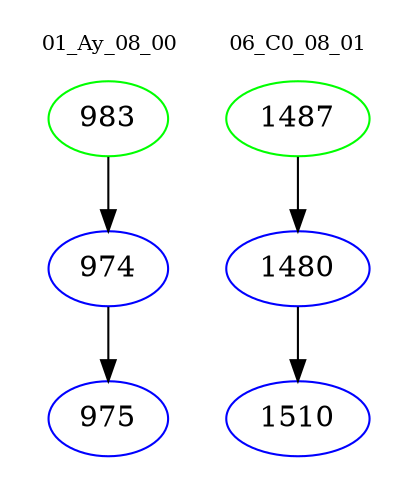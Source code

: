 digraph{
subgraph cluster_0 {
color = white
label = "01_Ay_08_00";
fontsize=10;
T0_983 [label="983", color="green"]
T0_983 -> T0_974 [color="black"]
T0_974 [label="974", color="blue"]
T0_974 -> T0_975 [color="black"]
T0_975 [label="975", color="blue"]
}
subgraph cluster_1 {
color = white
label = "06_C0_08_01";
fontsize=10;
T1_1487 [label="1487", color="green"]
T1_1487 -> T1_1480 [color="black"]
T1_1480 [label="1480", color="blue"]
T1_1480 -> T1_1510 [color="black"]
T1_1510 [label="1510", color="blue"]
}
}
